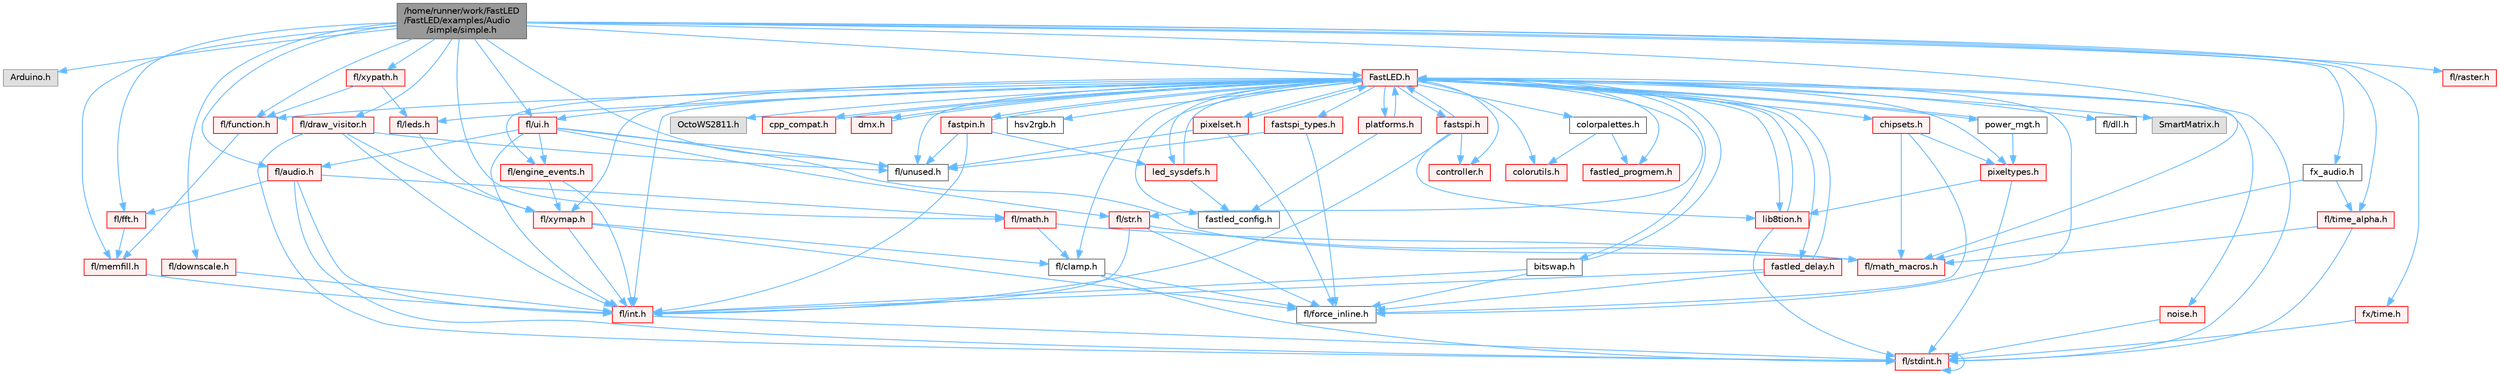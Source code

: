 digraph "/home/runner/work/FastLED/FastLED/examples/Audio/simple/simple.h"
{
 // INTERACTIVE_SVG=YES
 // LATEX_PDF_SIZE
  bgcolor="transparent";
  edge [fontname=Helvetica,fontsize=10,labelfontname=Helvetica,labelfontsize=10];
  node [fontname=Helvetica,fontsize=10,shape=box,height=0.2,width=0.4];
  Node1 [id="Node000001",label="/home/runner/work/FastLED\l/FastLED/examples/Audio\l/simple/simple.h",height=0.2,width=0.4,color="gray40", fillcolor="grey60", style="filled", fontcolor="black",tooltip=" "];
  Node1 -> Node2 [id="edge1_Node000001_Node000002",color="steelblue1",style="solid",tooltip=" "];
  Node2 [id="Node000002",label="Arduino.h",height=0.2,width=0.4,color="grey60", fillcolor="#E0E0E0", style="filled",tooltip=" "];
  Node1 -> Node3 [id="edge2_Node000001_Node000003",color="steelblue1",style="solid",tooltip=" "];
  Node3 [id="Node000003",label="FastLED.h",height=0.2,width=0.4,color="red", fillcolor="#FFF0F0", style="filled",URL="$db/d97/_fast_l_e_d_8h.html",tooltip="central include file for FastLED, defines the CFastLED class/object"];
  Node3 -> Node4 [id="edge3_Node000003_Node000004",color="steelblue1",style="solid",tooltip=" "];
  Node4 [id="Node000004",label="fl/stdint.h",height=0.2,width=0.4,color="red", fillcolor="#FFF0F0", style="filled",URL="$df/dd8/stdint_8h.html",tooltip=" "];
  Node4 -> Node4 [id="edge4_Node000004_Node000004",color="steelblue1",style="solid",tooltip=" "];
  Node3 -> Node6 [id="edge5_Node000003_Node000006",color="steelblue1",style="solid",tooltip=" "];
  Node6 [id="Node000006",label="fl/dll.h",height=0.2,width=0.4,color="grey40", fillcolor="white", style="filled",URL="$d3/d4b/dll_8h.html",tooltip="FastLED dynamic library interface - lightweight header for external callers."];
  Node3 -> Node7 [id="edge6_Node000003_Node000007",color="steelblue1",style="solid",tooltip=" "];
  Node7 [id="Node000007",label="SmartMatrix.h",height=0.2,width=0.4,color="grey60", fillcolor="#E0E0E0", style="filled",tooltip=" "];
  Node3 -> Node8 [id="edge7_Node000003_Node000008",color="steelblue1",style="solid",tooltip=" "];
  Node8 [id="Node000008",label="OctoWS2811.h",height=0.2,width=0.4,color="grey60", fillcolor="#E0E0E0", style="filled",tooltip=" "];
  Node3 -> Node9 [id="edge8_Node000003_Node000009",color="steelblue1",style="solid",tooltip=" "];
  Node9 [id="Node000009",label="fl/force_inline.h",height=0.2,width=0.4,color="grey40", fillcolor="white", style="filled",URL="$d4/d64/force__inline_8h.html",tooltip=" "];
  Node3 -> Node10 [id="edge9_Node000003_Node000010",color="steelblue1",style="solid",tooltip=" "];
  Node10 [id="Node000010",label="cpp_compat.h",height=0.2,width=0.4,color="red", fillcolor="#FFF0F0", style="filled",URL="$d9/d13/cpp__compat_8h.html",tooltip="Compatibility functions based on C++ version."];
  Node10 -> Node3 [id="edge10_Node000010_Node000003",color="steelblue1",style="solid",tooltip=" "];
  Node3 -> Node12 [id="edge11_Node000003_Node000012",color="steelblue1",style="solid",tooltip=" "];
  Node12 [id="Node000012",label="fastled_config.h",height=0.2,width=0.4,color="grey40", fillcolor="white", style="filled",URL="$d5/d11/fastled__config_8h.html",tooltip="Contains definitions that can be used to configure FastLED at compile time."];
  Node3 -> Node13 [id="edge12_Node000003_Node000013",color="steelblue1",style="solid",tooltip=" "];
  Node13 [id="Node000013",label="led_sysdefs.h",height=0.2,width=0.4,color="red", fillcolor="#FFF0F0", style="filled",URL="$d9/d3e/led__sysdefs_8h.html",tooltip="Determines which platform system definitions to include."];
  Node13 -> Node3 [id="edge13_Node000013_Node000003",color="steelblue1",style="solid",tooltip=" "];
  Node13 -> Node12 [id="edge14_Node000013_Node000012",color="steelblue1",style="solid",tooltip=" "];
  Node3 -> Node16 [id="edge15_Node000003_Node000016",color="steelblue1",style="solid",tooltip=" "];
  Node16 [id="Node000016",label="fastled_delay.h",height=0.2,width=0.4,color="red", fillcolor="#FFF0F0", style="filled",URL="$d0/da8/fastled__delay_8h.html",tooltip="Utility functions and classes for managing delay cycles."];
  Node16 -> Node3 [id="edge16_Node000016_Node000003",color="steelblue1",style="solid",tooltip=" "];
  Node16 -> Node9 [id="edge17_Node000016_Node000009",color="steelblue1",style="solid",tooltip=" "];
  Node16 -> Node18 [id="edge18_Node000016_Node000018",color="steelblue1",style="solid",tooltip=" "];
  Node18 [id="Node000018",label="fl/int.h",height=0.2,width=0.4,color="red", fillcolor="#FFF0F0", style="filled",URL="$d3/d7e/int_8h.html",tooltip=" "];
  Node18 -> Node4 [id="edge19_Node000018_Node000004",color="steelblue1",style="solid",tooltip=" "];
  Node3 -> Node20 [id="edge20_Node000003_Node000020",color="steelblue1",style="solid",tooltip=" "];
  Node20 [id="Node000020",label="bitswap.h",height=0.2,width=0.4,color="grey40", fillcolor="white", style="filled",URL="$de/ded/bitswap_8h.html",tooltip="Functions for doing a rotation of bits/bytes used by parallel output."];
  Node20 -> Node3 [id="edge21_Node000020_Node000003",color="steelblue1",style="solid",tooltip=" "];
  Node20 -> Node9 [id="edge22_Node000020_Node000009",color="steelblue1",style="solid",tooltip=" "];
  Node20 -> Node18 [id="edge23_Node000020_Node000018",color="steelblue1",style="solid",tooltip=" "];
  Node3 -> Node21 [id="edge24_Node000003_Node000021",color="steelblue1",style="solid",tooltip=" "];
  Node21 [id="Node000021",label="controller.h",height=0.2,width=0.4,color="red", fillcolor="#FFF0F0", style="filled",URL="$d2/dd9/controller_8h.html",tooltip="deprecated: base definitions used by led controllers for writing out led data"];
  Node3 -> Node120 [id="edge25_Node000003_Node000120",color="steelblue1",style="solid",tooltip=" "];
  Node120 [id="Node000120",label="fastpin.h",height=0.2,width=0.4,color="red", fillcolor="#FFF0F0", style="filled",URL="$db/d65/fastpin_8h.html",tooltip="Class base definitions for defining fast pin access."];
  Node120 -> Node3 [id="edge26_Node000120_Node000003",color="steelblue1",style="solid",tooltip=" "];
  Node120 -> Node13 [id="edge27_Node000120_Node000013",color="steelblue1",style="solid",tooltip=" "];
  Node120 -> Node57 [id="edge28_Node000120_Node000057",color="steelblue1",style="solid",tooltip=" "];
  Node57 [id="Node000057",label="fl/unused.h",height=0.2,width=0.4,color="grey40", fillcolor="white", style="filled",URL="$d8/d4b/unused_8h.html",tooltip=" "];
  Node120 -> Node18 [id="edge29_Node000120_Node000018",color="steelblue1",style="solid",tooltip=" "];
  Node3 -> Node121 [id="edge30_Node000003_Node000121",color="steelblue1",style="solid",tooltip=" "];
  Node121 [id="Node000121",label="fastspi_types.h",height=0.2,width=0.4,color="red", fillcolor="#FFF0F0", style="filled",URL="$d2/ddb/fastspi__types_8h.html",tooltip="Data types and constants used by SPI interfaces."];
  Node121 -> Node9 [id="edge31_Node000121_Node000009",color="steelblue1",style="solid",tooltip=" "];
  Node121 -> Node57 [id="edge32_Node000121_Node000057",color="steelblue1",style="solid",tooltip=" "];
  Node3 -> Node122 [id="edge33_Node000003_Node000122",color="steelblue1",style="solid",tooltip=" "];
  Node122 [id="Node000122",label="dmx.h",height=0.2,width=0.4,color="red", fillcolor="#FFF0F0", style="filled",URL="$d3/de1/dmx_8h.html",tooltip="Defines the DMX512-based LED controllers."];
  Node122 -> Node3 [id="edge34_Node000122_Node000003",color="steelblue1",style="solid",tooltip=" "];
  Node3 -> Node125 [id="edge35_Node000003_Node000125",color="steelblue1",style="solid",tooltip=" "];
  Node125 [id="Node000125",label="platforms.h",height=0.2,width=0.4,color="red", fillcolor="#FFF0F0", style="filled",URL="$da/dc9/platforms_8h.html",tooltip="Determines which platforms headers to include."];
  Node125 -> Node3 [id="edge36_Node000125_Node000003",color="steelblue1",style="solid",tooltip=" "];
  Node125 -> Node12 [id="edge37_Node000125_Node000012",color="steelblue1",style="solid",tooltip=" "];
  Node3 -> Node33 [id="edge38_Node000003_Node000033",color="steelblue1",style="solid",tooltip=" "];
  Node33 [id="Node000033",label="fastled_progmem.h",height=0.2,width=0.4,color="red", fillcolor="#FFF0F0", style="filled",URL="$df/dab/fastled__progmem_8h.html",tooltip="Wrapper definitions to allow seamless use of PROGMEM in environments that have it."];
  Node3 -> Node24 [id="edge39_Node000003_Node000024",color="steelblue1",style="solid",tooltip=" "];
  Node24 [id="Node000024",label="lib8tion.h",height=0.2,width=0.4,color="red", fillcolor="#FFF0F0", style="filled",URL="$df/da5/lib8tion_8h.html",tooltip="Fast, efficient 8-bit math functions specifically designed for high-performance LED programming."];
  Node24 -> Node3 [id="edge40_Node000024_Node000003",color="steelblue1",style="solid",tooltip=" "];
  Node24 -> Node4 [id="edge41_Node000024_Node000004",color="steelblue1",style="solid",tooltip=" "];
  Node3 -> Node23 [id="edge42_Node000003_Node000023",color="steelblue1",style="solid",tooltip=" "];
  Node23 [id="Node000023",label="pixeltypes.h",height=0.2,width=0.4,color="red", fillcolor="#FFF0F0", style="filled",URL="$d2/dba/pixeltypes_8h.html",tooltip="Includes defintions for RGB and HSV pixels."];
  Node23 -> Node4 [id="edge43_Node000023_Node000004",color="steelblue1",style="solid",tooltip=" "];
  Node23 -> Node24 [id="edge44_Node000023_Node000024",color="steelblue1",style="solid",tooltip=" "];
  Node3 -> Node81 [id="edge45_Node000003_Node000081",color="steelblue1",style="solid",tooltip=" "];
  Node81 [id="Node000081",label="hsv2rgb.h",height=0.2,width=0.4,color="grey40", fillcolor="white", style="filled",URL="$de/d9a/hsv2rgb_8h.html",tooltip="Functions to convert from the HSV colorspace to the RGB colorspace."];
  Node3 -> Node127 [id="edge46_Node000003_Node000127",color="steelblue1",style="solid",tooltip=" "];
  Node127 [id="Node000127",label="colorutils.h",height=0.2,width=0.4,color="red", fillcolor="#FFF0F0", style="filled",URL="$d1/dfb/colorutils_8h.html",tooltip=" "];
  Node3 -> Node132 [id="edge47_Node000003_Node000132",color="steelblue1",style="solid",tooltip=" "];
  Node132 [id="Node000132",label="pixelset.h",height=0.2,width=0.4,color="red", fillcolor="#FFF0F0", style="filled",URL="$d4/d46/pixelset_8h.html",tooltip="Declares classes for managing logical groups of LEDs."];
  Node132 -> Node9 [id="edge48_Node000132_Node000009",color="steelblue1",style="solid",tooltip=" "];
  Node132 -> Node57 [id="edge49_Node000132_Node000057",color="steelblue1",style="solid",tooltip=" "];
  Node132 -> Node3 [id="edge50_Node000132_Node000003",color="steelblue1",style="solid",tooltip=" "];
  Node3 -> Node133 [id="edge51_Node000003_Node000133",color="steelblue1",style="solid",tooltip=" "];
  Node133 [id="Node000133",label="colorpalettes.h",height=0.2,width=0.4,color="grey40", fillcolor="white", style="filled",URL="$dc/dcc/colorpalettes_8h.html",tooltip="Declarations for the predefined color palettes supplied by FastLED."];
  Node133 -> Node127 [id="edge52_Node000133_Node000127",color="steelblue1",style="solid",tooltip=" "];
  Node133 -> Node33 [id="edge53_Node000133_Node000033",color="steelblue1",style="solid",tooltip=" "];
  Node3 -> Node134 [id="edge54_Node000003_Node000134",color="steelblue1",style="solid",tooltip=" "];
  Node134 [id="Node000134",label="noise.h",height=0.2,width=0.4,color="red", fillcolor="#FFF0F0", style="filled",URL="$d1/d31/noise_8h.html",tooltip="Functions to generate and fill arrays with noise."];
  Node134 -> Node4 [id="edge55_Node000134_Node000004",color="steelblue1",style="solid",tooltip=" "];
  Node3 -> Node135 [id="edge56_Node000003_Node000135",color="steelblue1",style="solid",tooltip=" "];
  Node135 [id="Node000135",label="power_mgt.h",height=0.2,width=0.4,color="grey40", fillcolor="white", style="filled",URL="$dc/d5b/power__mgt_8h.html",tooltip="Functions to limit the power used by FastLED."];
  Node135 -> Node3 [id="edge57_Node000135_Node000003",color="steelblue1",style="solid",tooltip=" "];
  Node135 -> Node23 [id="edge58_Node000135_Node000023",color="steelblue1",style="solid",tooltip=" "];
  Node3 -> Node136 [id="edge59_Node000003_Node000136",color="steelblue1",style="solid",tooltip=" "];
  Node136 [id="Node000136",label="fastspi.h",height=0.2,width=0.4,color="red", fillcolor="#FFF0F0", style="filled",URL="$d6/ddc/fastspi_8h.html",tooltip="Serial peripheral interface (SPI) definitions per platform."];
  Node136 -> Node3 [id="edge60_Node000136_Node000003",color="steelblue1",style="solid",tooltip=" "];
  Node136 -> Node21 [id="edge61_Node000136_Node000021",color="steelblue1",style="solid",tooltip=" "];
  Node136 -> Node24 [id="edge62_Node000136_Node000024",color="steelblue1",style="solid",tooltip=" "];
  Node136 -> Node18 [id="edge63_Node000136_Node000018",color="steelblue1",style="solid",tooltip=" "];
  Node3 -> Node138 [id="edge64_Node000003_Node000138",color="steelblue1",style="solid",tooltip=" "];
  Node138 [id="Node000138",label="chipsets.h",height=0.2,width=0.4,color="red", fillcolor="#FFF0F0", style="filled",URL="$db/d66/chipsets_8h.html",tooltip="Contains the bulk of the definitions for the various LED chipsets supported."];
  Node138 -> Node23 [id="edge65_Node000138_Node000023",color="steelblue1",style="solid",tooltip=" "];
  Node138 -> Node9 [id="edge66_Node000138_Node000009",color="steelblue1",style="solid",tooltip=" "];
  Node138 -> Node41 [id="edge67_Node000138_Node000041",color="steelblue1",style="solid",tooltip=" "];
  Node41 [id="Node000041",label="fl/math_macros.h",height=0.2,width=0.4,color="red", fillcolor="#FFF0F0", style="filled",URL="$d8/db8/math__macros_8h.html",tooltip=" "];
  Node3 -> Node96 [id="edge68_Node000003_Node000096",color="steelblue1",style="solid",tooltip=" "];
  Node96 [id="Node000096",label="fl/engine_events.h",height=0.2,width=0.4,color="red", fillcolor="#FFF0F0", style="filled",URL="$db/dc0/engine__events_8h.html",tooltip=" "];
  Node96 -> Node117 [id="edge69_Node000096_Node000117",color="steelblue1",style="solid",tooltip=" "];
  Node117 [id="Node000117",label="fl/xymap.h",height=0.2,width=0.4,color="red", fillcolor="#FFF0F0", style="filled",URL="$da/d61/xymap_8h.html",tooltip=" "];
  Node117 -> Node18 [id="edge70_Node000117_Node000018",color="steelblue1",style="solid",tooltip=" "];
  Node117 -> Node9 [id="edge71_Node000117_Node000009",color="steelblue1",style="solid",tooltip=" "];
  Node117 -> Node39 [id="edge72_Node000117_Node000039",color="steelblue1",style="solid",tooltip=" "];
  Node39 [id="Node000039",label="fl/clamp.h",height=0.2,width=0.4,color="grey40", fillcolor="white", style="filled",URL="$d6/dd3/clamp_8h.html",tooltip=" "];
  Node39 -> Node4 [id="edge73_Node000039_Node000004",color="steelblue1",style="solid",tooltip=" "];
  Node39 -> Node9 [id="edge74_Node000039_Node000009",color="steelblue1",style="solid",tooltip=" "];
  Node96 -> Node18 [id="edge75_Node000096_Node000018",color="steelblue1",style="solid",tooltip=" "];
  Node3 -> Node140 [id="edge76_Node000003_Node000140",color="steelblue1",style="solid",tooltip=" "];
  Node140 [id="Node000140",label="fl/leds.h",height=0.2,width=0.4,color="red", fillcolor="#FFF0F0", style="filled",URL="$da/d78/leds_8h.html",tooltip=" "];
  Node140 -> Node117 [id="edge77_Node000140_Node000117",color="steelblue1",style="solid",tooltip=" "];
  Node3 -> Node18 [id="edge78_Node000003_Node000018",color="steelblue1",style="solid",tooltip=" "];
  Node3 -> Node35 [id="edge79_Node000003_Node000035",color="steelblue1",style="solid",tooltip=" "];
  Node35 [id="Node000035",label="fl/str.h",height=0.2,width=0.4,color="red", fillcolor="#FFF0F0", style="filled",URL="$d1/d93/str_8h.html",tooltip=" "];
  Node35 -> Node18 [id="edge80_Node000035_Node000018",color="steelblue1",style="solid",tooltip=" "];
  Node35 -> Node41 [id="edge81_Node000035_Node000041",color="steelblue1",style="solid",tooltip=" "];
  Node35 -> Node9 [id="edge82_Node000035_Node000009",color="steelblue1",style="solid",tooltip=" "];
  Node3 -> Node117 [id="edge83_Node000003_Node000117",color="steelblue1",style="solid",tooltip=" "];
  Node3 -> Node39 [id="edge84_Node000003_Node000039",color="steelblue1",style="solid",tooltip=" "];
  Node3 -> Node57 [id="edge85_Node000003_Node000057",color="steelblue1",style="solid",tooltip=" "];
  Node3 -> Node115 [id="edge86_Node000003_Node000115",color="steelblue1",style="solid",tooltip=" "];
  Node115 [id="Node000115",label="fl/function.h",height=0.2,width=0.4,color="red", fillcolor="#FFF0F0", style="filled",URL="$dd/d67/function_8h.html",tooltip=" "];
  Node115 -> Node56 [id="edge87_Node000115_Node000056",color="steelblue1",style="solid",tooltip=" "];
  Node56 [id="Node000056",label="fl/memfill.h",height=0.2,width=0.4,color="red", fillcolor="#FFF0F0", style="filled",URL="$d0/dda/memfill_8h.html",tooltip=" "];
  Node56 -> Node18 [id="edge88_Node000056_Node000018",color="steelblue1",style="solid",tooltip=" "];
  Node3 -> Node142 [id="edge89_Node000003_Node000142",color="steelblue1",style="solid",tooltip=" "];
  Node142 [id="Node000142",label="fl/ui.h",height=0.2,width=0.4,color="red", fillcolor="#FFF0F0", style="filled",URL="$d9/d3b/ui_8h.html",tooltip=" "];
  Node142 -> Node35 [id="edge90_Node000142_Node000035",color="steelblue1",style="solid",tooltip=" "];
  Node142 -> Node18 [id="edge91_Node000142_Node000018",color="steelblue1",style="solid",tooltip=" "];
  Node142 -> Node143 [id="edge92_Node000142_Node000143",color="steelblue1",style="solid",tooltip=" "];
  Node143 [id="Node000143",label="fl/audio.h",height=0.2,width=0.4,color="red", fillcolor="#FFF0F0", style="filled",URL="$da/d09/audio_8h.html",tooltip=" "];
  Node143 -> Node144 [id="edge93_Node000143_Node000144",color="steelblue1",style="solid",tooltip=" "];
  Node144 [id="Node000144",label="fl/fft.h",height=0.2,width=0.4,color="red", fillcolor="#FFF0F0", style="filled",URL="$d7/d76/fft_8h.html",tooltip=" "];
  Node144 -> Node56 [id="edge94_Node000144_Node000056",color="steelblue1",style="solid",tooltip=" "];
  Node143 -> Node37 [id="edge95_Node000143_Node000037",color="steelblue1",style="solid",tooltip=" "];
  Node37 [id="Node000037",label="fl/math.h",height=0.2,width=0.4,color="red", fillcolor="#FFF0F0", style="filled",URL="$df/db1/math_8h.html",tooltip=" "];
  Node37 -> Node39 [id="edge96_Node000037_Node000039",color="steelblue1",style="solid",tooltip=" "];
  Node37 -> Node41 [id="edge97_Node000037_Node000041",color="steelblue1",style="solid",tooltip=" "];
  Node143 -> Node18 [id="edge98_Node000143_Node000018",color="steelblue1",style="solid",tooltip=" "];
  Node143 -> Node4 [id="edge99_Node000143_Node000004",color="steelblue1",style="solid",tooltip=" "];
  Node142 -> Node96 [id="edge100_Node000142_Node000096",color="steelblue1",style="solid",tooltip=" "];
  Node142 -> Node41 [id="edge101_Node000142_Node000041",color="steelblue1",style="solid",tooltip=" "];
  Node142 -> Node57 [id="edge102_Node000142_Node000057",color="steelblue1",style="solid",tooltip=" "];
  Node1 -> Node143 [id="edge103_Node000001_Node000143",color="steelblue1",style="solid",tooltip=" "];
  Node1 -> Node150 [id="edge104_Node000001_Node000150",color="steelblue1",style="solid",tooltip=" "];
  Node150 [id="Node000150",label="fl/downscale.h",height=0.2,width=0.4,color="red", fillcolor="#FFF0F0", style="filled",URL="$d1/d30/src_2fl_2downscale_8h.html",tooltip=" "];
  Node150 -> Node18 [id="edge105_Node000150_Node000018",color="steelblue1",style="solid",tooltip=" "];
  Node1 -> Node151 [id="edge106_Node000001_Node000151",color="steelblue1",style="solid",tooltip=" "];
  Node151 [id="Node000151",label="fl/draw_visitor.h",height=0.2,width=0.4,color="red", fillcolor="#FFF0F0", style="filled",URL="$d0/d4f/draw__visitor_8h.html",tooltip=" "];
  Node151 -> Node4 [id="edge107_Node000151_Node000004",color="steelblue1",style="solid",tooltip=" "];
  Node151 -> Node18 [id="edge108_Node000151_Node000018",color="steelblue1",style="solid",tooltip=" "];
  Node151 -> Node57 [id="edge109_Node000151_Node000057",color="steelblue1",style="solid",tooltip=" "];
  Node151 -> Node117 [id="edge110_Node000151_Node000117",color="steelblue1",style="solid",tooltip=" "];
  Node1 -> Node144 [id="edge111_Node000001_Node000144",color="steelblue1",style="solid",tooltip=" "];
  Node1 -> Node37 [id="edge112_Node000001_Node000037",color="steelblue1",style="solid",tooltip=" "];
  Node1 -> Node41 [id="edge113_Node000001_Node000041",color="steelblue1",style="solid",tooltip=" "];
  Node1 -> Node153 [id="edge114_Node000001_Node000153",color="steelblue1",style="solid",tooltip=" "];
  Node153 [id="Node000153",label="fl/raster.h",height=0.2,width=0.4,color="red", fillcolor="#FFF0F0", style="filled",URL="$d1/d1e/raster_8h.html",tooltip=" "];
  Node1 -> Node157 [id="edge115_Node000001_Node000157",color="steelblue1",style="solid",tooltip=" "];
  Node157 [id="Node000157",label="fl/time_alpha.h",height=0.2,width=0.4,color="red", fillcolor="#FFF0F0", style="filled",URL="$d0/d87/time__alpha_8h.html",tooltip=" "];
  Node157 -> Node4 [id="edge116_Node000157_Node000004",color="steelblue1",style="solid",tooltip=" "];
  Node157 -> Node41 [id="edge117_Node000157_Node000041",color="steelblue1",style="solid",tooltip=" "];
  Node1 -> Node142 [id="edge118_Node000001_Node000142",color="steelblue1",style="solid",tooltip=" "];
  Node1 -> Node158 [id="edge119_Node000001_Node000158",color="steelblue1",style="solid",tooltip=" "];
  Node158 [id="Node000158",label="fl/xypath.h",height=0.2,width=0.4,color="red", fillcolor="#FFF0F0", style="filled",URL="$d5/df2/xypath_8h.html",tooltip=" "];
  Node158 -> Node115 [id="edge120_Node000158_Node000115",color="steelblue1",style="solid",tooltip=" "];
  Node158 -> Node140 [id="edge121_Node000158_Node000140",color="steelblue1",style="solid",tooltip=" "];
  Node1 -> Node57 [id="edge122_Node000001_Node000057",color="steelblue1",style="solid",tooltip=" "];
  Node1 -> Node161 [id="edge123_Node000001_Node000161",color="steelblue1",style="solid",tooltip=" "];
  Node161 [id="Node000161",label="fx/time.h",height=0.2,width=0.4,color="red", fillcolor="#FFF0F0", style="filled",URL="$da/da2/fx_2time_8h.html",tooltip=" "];
  Node161 -> Node4 [id="edge124_Node000161_Node000004",color="steelblue1",style="solid",tooltip=" "];
  Node1 -> Node115 [id="edge125_Node000001_Node000115",color="steelblue1",style="solid",tooltip=" "];
  Node1 -> Node162 [id="edge126_Node000001_Node000162",color="steelblue1",style="solid",tooltip=" "];
  Node162 [id="Node000162",label="fx_audio.h",height=0.2,width=0.4,color="grey40", fillcolor="white", style="filled",URL="$dd/da9/fx__audio_8h.html",tooltip=" "];
  Node162 -> Node157 [id="edge127_Node000162_Node000157",color="steelblue1",style="solid",tooltip=" "];
  Node162 -> Node41 [id="edge128_Node000162_Node000041",color="steelblue1",style="solid",tooltip=" "];
  Node1 -> Node56 [id="edge129_Node000001_Node000056",color="steelblue1",style="solid",tooltip=" "];
}
